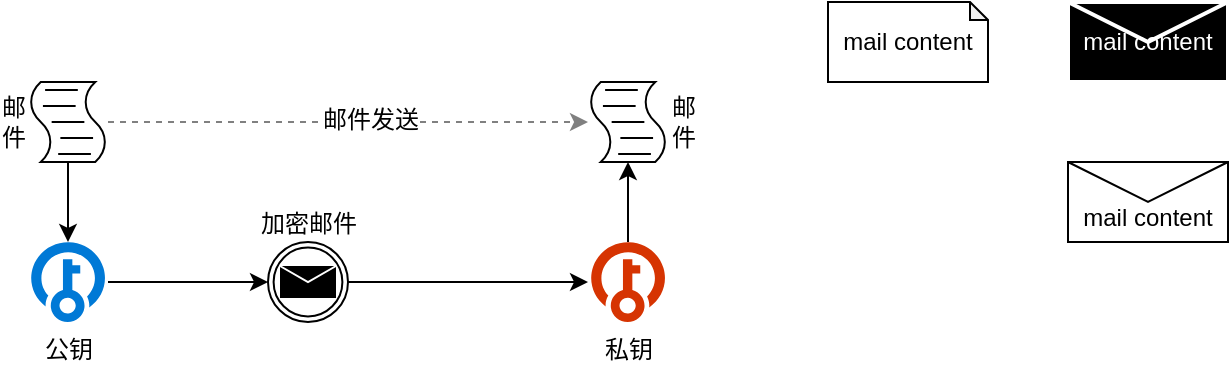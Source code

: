 <mxfile version="10.9.5" type="github"><diagram id="GtcafMHfz_zHKDl24T_E" name="Page-1"><mxGraphModel dx="993" dy="816" grid="1" gridSize="10" guides="1" tooltips="1" connect="1" arrows="1" fold="1" page="1" pageScale="1" pageWidth="827" pageHeight="1169" math="0" shadow="0"><root><mxCell id="0"/><mxCell id="1" parent="0"/><mxCell id="y7eO9sq7xf9_9xLn2acD-8" value="mail content" style="shape=note;whiteSpace=wrap;html=1;backgroundOutline=1;darkOpacity=0.05;align=center;size=9;" vertex="1" parent="1"><mxGeometry x="480" y="40" width="80" height="40" as="geometry"/></mxCell><mxCell id="y7eO9sq7xf9_9xLn2acD-9" value="&lt;span style=&quot;white-space: normal&quot;&gt;&lt;font color=&quot;#ffffff&quot;&gt;mail content&lt;/font&gt;&lt;/span&gt;" style="shape=message;whiteSpace=wrap;html=1;outlineConnect=0;fillColor=#000000;strokeColor=#ffffff;strokeWidth=2;align=center;" vertex="1" parent="1"><mxGeometry x="600" y="40" width="80" height="40" as="geometry"/></mxCell><mxCell id="y7eO9sq7xf9_9xLn2acD-10" value="&lt;span style=&quot;white-space: normal&quot;&gt;&lt;br&gt;mail content&lt;/span&gt;" style="shape=message;whiteSpace=wrap;html=1;outlineConnect=0;align=center;" vertex="1" parent="1"><mxGeometry x="600" y="120" width="80" height="40" as="geometry"/></mxCell><mxCell id="y7eO9sq7xf9_9xLn2acD-15" style="edgeStyle=orthogonalEdgeStyle;rounded=0;orthogonalLoop=1;jettySize=auto;html=1;entryX=0.5;entryY=1;entryDx=0;entryDy=0;entryPerimeter=0;" edge="1" parent="1" source="y7eO9sq7xf9_9xLn2acD-12" target="y7eO9sq7xf9_9xLn2acD-13"><mxGeometry relative="1" as="geometry"/></mxCell><mxCell id="y7eO9sq7xf9_9xLn2acD-29" style="edgeStyle=orthogonalEdgeStyle;rounded=0;orthogonalLoop=1;jettySize=auto;html=1;dashed=1;strokeColor=#808080;" edge="1" parent="1" source="y7eO9sq7xf9_9xLn2acD-12" target="y7eO9sq7xf9_9xLn2acD-27"><mxGeometry relative="1" as="geometry"/></mxCell><mxCell id="y7eO9sq7xf9_9xLn2acD-30" value="邮件发送" style="text;html=1;resizable=0;points=[];align=center;verticalAlign=middle;labelBackgroundColor=#ffffff;" vertex="1" connectable="0" parent="y7eO9sq7xf9_9xLn2acD-29"><mxGeometry x="0.092" y="1" relative="1" as="geometry"><mxPoint as="offset"/></mxGeometry></mxCell><mxCell id="y7eO9sq7xf9_9xLn2acD-12" value="&lt;span style=&quot;white-space: normal&quot;&gt;邮件&lt;/span&gt;&lt;span style=&quot;white-space: normal&quot;&gt;&lt;br&gt;&lt;/span&gt;" style="shape=mxgraph.bpmn.script_task;html=1;outlineConnect=0;align=right;labelPosition=left;verticalLabelPosition=middle;verticalAlign=middle;" vertex="1" parent="1"><mxGeometry x="80" y="80" width="40" height="40" as="geometry"/></mxCell><mxCell id="y7eO9sq7xf9_9xLn2acD-26" style="edgeStyle=orthogonalEdgeStyle;rounded=0;orthogonalLoop=1;jettySize=auto;html=1;entryX=0;entryY=0.5;entryDx=0;entryDy=0;" edge="1" parent="1" source="y7eO9sq7xf9_9xLn2acD-13" target="y7eO9sq7xf9_9xLn2acD-19"><mxGeometry relative="1" as="geometry"/></mxCell><mxCell id="y7eO9sq7xf9_9xLn2acD-13" value="公钥" style="shadow=0;dashed=0;html=1;strokeColor=none;labelPosition=center;verticalLabelPosition=bottom;verticalAlign=top;align=center;shape=mxgraph.mscae.cloud.key_vault;fillColor=#0079D6;pointerEvents=1;direction=west;" vertex="1" parent="1"><mxGeometry x="80" y="160" width="40" height="40" as="geometry"/></mxCell><mxCell id="y7eO9sq7xf9_9xLn2acD-28" style="edgeStyle=orthogonalEdgeStyle;rounded=0;orthogonalLoop=1;jettySize=auto;html=1;" edge="1" parent="1" source="y7eO9sq7xf9_9xLn2acD-16" target="y7eO9sq7xf9_9xLn2acD-27"><mxGeometry relative="1" as="geometry"/></mxCell><mxCell id="y7eO9sq7xf9_9xLn2acD-16" value="私钥" style="shadow=0;dashed=0;html=1;strokeColor=none;labelPosition=center;verticalLabelPosition=bottom;verticalAlign=top;align=center;shape=mxgraph.mscae.cloud.key_vault;fillColor=#D63402;pointerEvents=1;direction=west;" vertex="1" parent="1"><mxGeometry x="360" y="160" width="40" height="40" as="geometry"/></mxCell><mxCell id="y7eO9sq7xf9_9xLn2acD-25" style="edgeStyle=orthogonalEdgeStyle;rounded=0;orthogonalLoop=1;jettySize=auto;html=1;" edge="1" parent="1" source="y7eO9sq7xf9_9xLn2acD-19" target="y7eO9sq7xf9_9xLn2acD-16"><mxGeometry relative="1" as="geometry"/></mxCell><mxCell id="y7eO9sq7xf9_9xLn2acD-19" value="加密邮件" style="shape=mxgraph.bpmn.shape;html=1;verticalLabelPosition=top;labelBackgroundColor=#ffffff;verticalAlign=bottom;align=center;perimeter=ellipsePerimeter;outlineConnect=0;outline=throwing;symbol=message;fillColor=none;labelPosition=center;" vertex="1" parent="1"><mxGeometry x="200" y="160" width="40" height="40" as="geometry"/></mxCell><mxCell id="y7eO9sq7xf9_9xLn2acD-27" value="&lt;span style=&quot;white-space: normal&quot;&gt;邮件&lt;/span&gt;&lt;span style=&quot;white-space: normal&quot;&gt;&lt;br&gt;&lt;/span&gt;" style="shape=mxgraph.bpmn.script_task;html=1;outlineConnect=0;align=left;labelPosition=right;verticalLabelPosition=middle;verticalAlign=middle;" vertex="1" parent="1"><mxGeometry x="360" y="80" width="40" height="40" as="geometry"/></mxCell></root></mxGraphModel></diagram></mxfile>